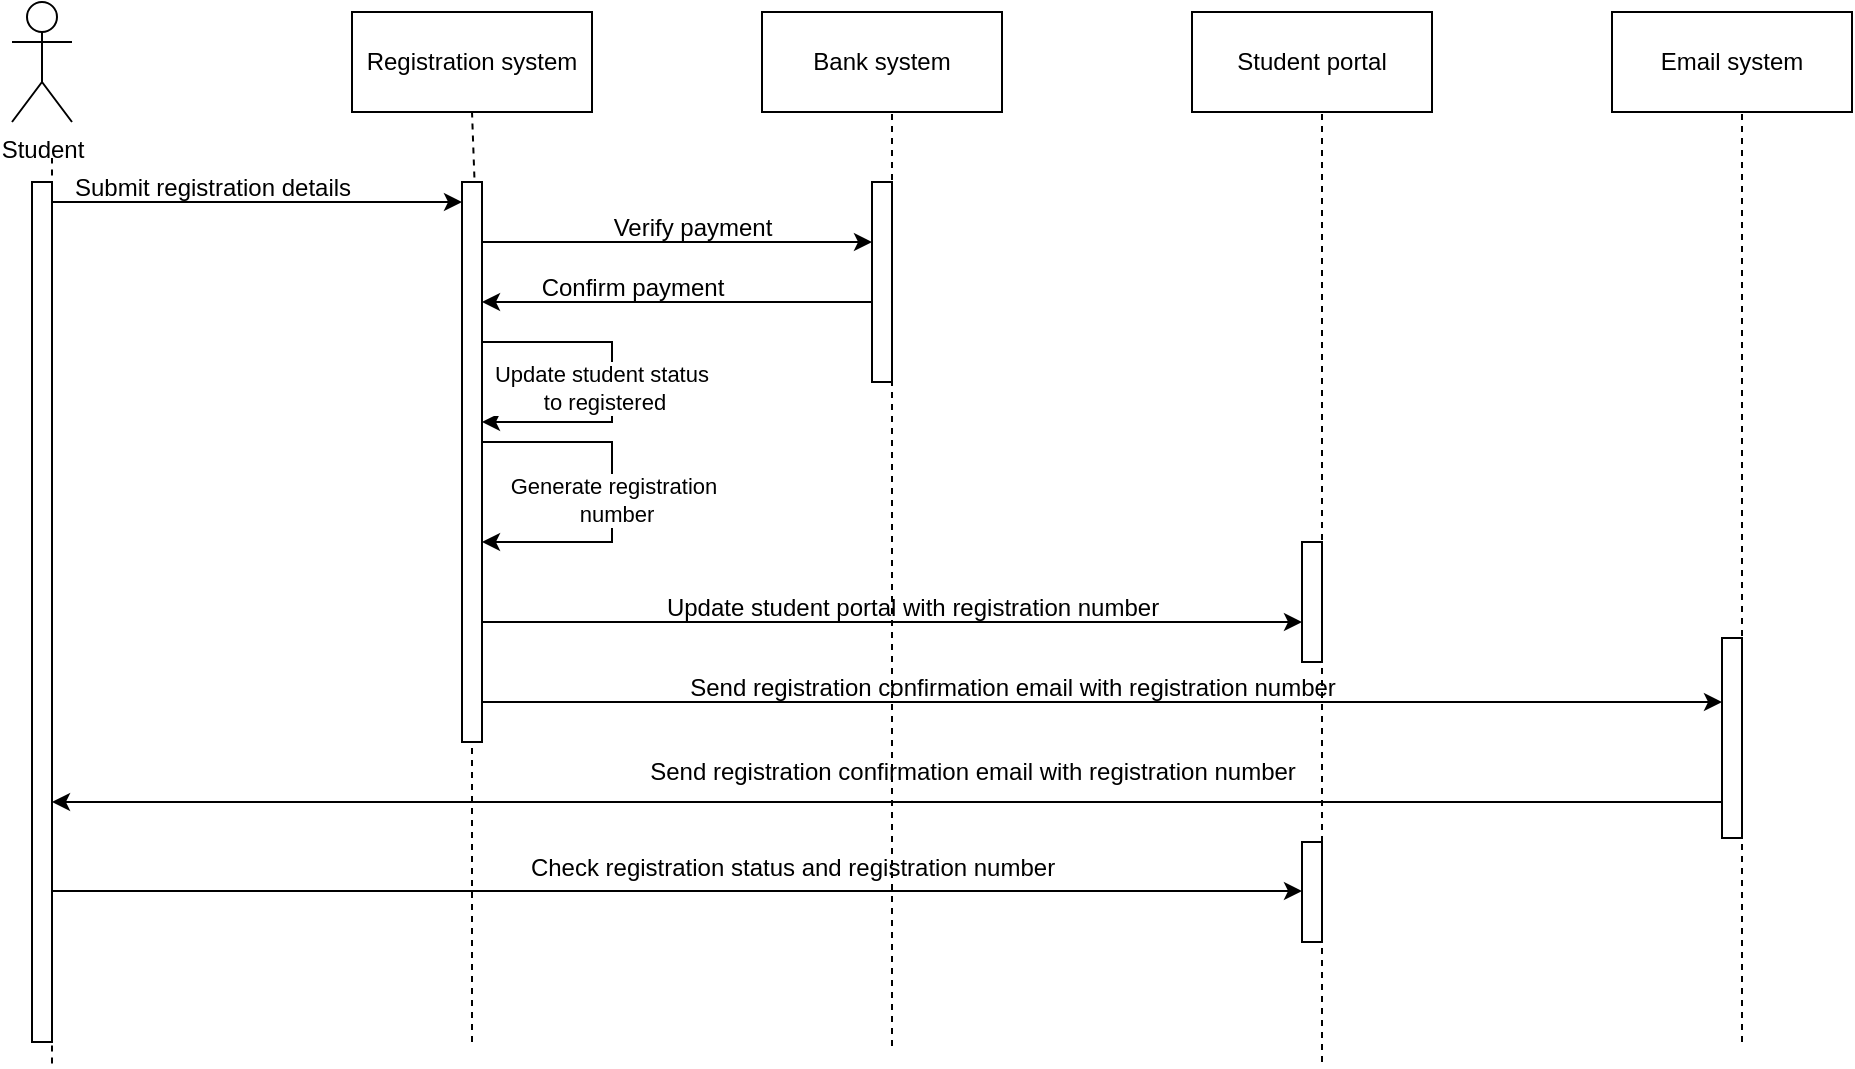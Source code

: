 <mxfile version="24.7.6">
  <diagram name="Page-1" id="PZNZ16DnLTzqI1kYxe6R">
    <mxGraphModel dx="1050" dy="505" grid="1" gridSize="10" guides="1" tooltips="1" connect="1" arrows="1" fold="1" page="1" pageScale="1" pageWidth="850" pageHeight="1100" math="0" shadow="0">
      <root>
        <mxCell id="0" />
        <mxCell id="1" parent="0" />
        <mxCell id="CSYePLHfyMkPTrYN2hg7-1" value="Student" style="shape=umlActor;verticalLabelPosition=bottom;verticalAlign=top;html=1;outlineConnect=0;" vertex="1" parent="1">
          <mxGeometry x="50" y="50" width="30" height="60" as="geometry" />
        </mxCell>
        <mxCell id="CSYePLHfyMkPTrYN2hg7-2" value="Email system" style="rounded=0;whiteSpace=wrap;html=1;" vertex="1" parent="1">
          <mxGeometry x="850" y="55" width="120" height="50" as="geometry" />
        </mxCell>
        <mxCell id="CSYePLHfyMkPTrYN2hg7-3" value="Student portal" style="rounded=0;whiteSpace=wrap;html=1;" vertex="1" parent="1">
          <mxGeometry x="640" y="55" width="120" height="50" as="geometry" />
        </mxCell>
        <mxCell id="CSYePLHfyMkPTrYN2hg7-4" value="Bank system" style="rounded=0;whiteSpace=wrap;html=1;" vertex="1" parent="1">
          <mxGeometry x="425" y="55" width="120" height="50" as="geometry" />
        </mxCell>
        <mxCell id="CSYePLHfyMkPTrYN2hg7-5" value="Registration system" style="rounded=0;whiteSpace=wrap;html=1;" vertex="1" parent="1">
          <mxGeometry x="220" y="55" width="120" height="50" as="geometry" />
        </mxCell>
        <mxCell id="CSYePLHfyMkPTrYN2hg7-8" value="" style="html=1;points=[[0,0,0,0,5],[0,1,0,0,-5],[1,0,0,0,5],[1,1,0,0,-5]];perimeter=orthogonalPerimeter;outlineConnect=0;targetShapes=umlLifeline;portConstraint=eastwest;newEdgeStyle={&quot;curved&quot;:0,&quot;rounded&quot;:0};" vertex="1" parent="1">
          <mxGeometry x="60" y="140" width="10" height="430" as="geometry" />
        </mxCell>
        <mxCell id="CSYePLHfyMkPTrYN2hg7-9" value="" style="html=1;points=[[0,0,0,0,5],[0,1,0,0,-5],[1,0,0,0,5],[1,1,0,0,-5]];perimeter=orthogonalPerimeter;outlineConnect=0;targetShapes=umlLifeline;portConstraint=eastwest;newEdgeStyle={&quot;curved&quot;:0,&quot;rounded&quot;:0};" vertex="1" parent="1">
          <mxGeometry x="275" y="140" width="10" height="280" as="geometry" />
        </mxCell>
        <mxCell id="CSYePLHfyMkPTrYN2hg7-10" value="" style="html=1;points=[[0,0,0,0,5],[0,1,0,0,-5],[1,0,0,0,5],[1,1,0,0,-5]];perimeter=orthogonalPerimeter;outlineConnect=0;targetShapes=umlLifeline;portConstraint=eastwest;newEdgeStyle={&quot;curved&quot;:0,&quot;rounded&quot;:0};" vertex="1" parent="1">
          <mxGeometry x="905" y="368" width="10" height="100" as="geometry" />
        </mxCell>
        <mxCell id="CSYePLHfyMkPTrYN2hg7-11" value="" style="html=1;points=[[0,0,0,0,5],[0,1,0,0,-5],[1,0,0,0,5],[1,1,0,0,-5]];perimeter=orthogonalPerimeter;outlineConnect=0;targetShapes=umlLifeline;portConstraint=eastwest;newEdgeStyle={&quot;curved&quot;:0,&quot;rounded&quot;:0};" vertex="1" parent="1">
          <mxGeometry x="695" y="320" width="10" height="60" as="geometry" />
        </mxCell>
        <mxCell id="CSYePLHfyMkPTrYN2hg7-12" value="" style="html=1;points=[[0,0,0,0,5],[0,1,0,0,-5],[1,0,0,0,5],[1,1,0,0,-5]];perimeter=orthogonalPerimeter;outlineConnect=0;targetShapes=umlLifeline;portConstraint=eastwest;newEdgeStyle={&quot;curved&quot;:0,&quot;rounded&quot;:0};" vertex="1" parent="1">
          <mxGeometry x="480" y="140" width="10" height="100" as="geometry" />
        </mxCell>
        <mxCell id="CSYePLHfyMkPTrYN2hg7-15" value="" style="endArrow=classic;html=1;rounded=0;" edge="1" parent="1" target="CSYePLHfyMkPTrYN2hg7-9">
          <mxGeometry width="50" height="50" relative="1" as="geometry">
            <mxPoint x="70" y="150" as="sourcePoint" />
            <mxPoint x="120" y="100" as="targetPoint" />
          </mxGeometry>
        </mxCell>
        <mxCell id="CSYePLHfyMkPTrYN2hg7-17" value="Submit registration details" style="text;html=1;align=center;verticalAlign=middle;resizable=0;points=[];autosize=1;strokeColor=none;fillColor=none;" vertex="1" parent="1">
          <mxGeometry x="70" y="128" width="160" height="30" as="geometry" />
        </mxCell>
        <mxCell id="CSYePLHfyMkPTrYN2hg7-19" value="" style="endArrow=classic;html=1;rounded=0;" edge="1" parent="1" target="CSYePLHfyMkPTrYN2hg7-12">
          <mxGeometry width="50" height="50" relative="1" as="geometry">
            <mxPoint x="285" y="170" as="sourcePoint" />
            <mxPoint x="490" y="170" as="targetPoint" />
          </mxGeometry>
        </mxCell>
        <mxCell id="CSYePLHfyMkPTrYN2hg7-20" value="Verify payment" style="text;html=1;align=center;verticalAlign=middle;resizable=0;points=[];autosize=1;strokeColor=none;fillColor=none;" vertex="1" parent="1">
          <mxGeometry x="340" y="148" width="100" height="30" as="geometry" />
        </mxCell>
        <mxCell id="CSYePLHfyMkPTrYN2hg7-21" value="" style="endArrow=classic;html=1;rounded=0;" edge="1" parent="1">
          <mxGeometry width="50" height="50" relative="1" as="geometry">
            <mxPoint x="480" y="200" as="sourcePoint" />
            <mxPoint x="285" y="200" as="targetPoint" />
          </mxGeometry>
        </mxCell>
        <mxCell id="CSYePLHfyMkPTrYN2hg7-22" value="Confirm payment" style="text;html=1;align=center;verticalAlign=middle;resizable=0;points=[];autosize=1;strokeColor=none;fillColor=none;" vertex="1" parent="1">
          <mxGeometry x="305" y="178" width="110" height="30" as="geometry" />
        </mxCell>
        <mxCell id="CSYePLHfyMkPTrYN2hg7-26" value="" style="endArrow=classic;html=1;rounded=0;" edge="1" parent="1" target="CSYePLHfyMkPTrYN2hg7-9">
          <mxGeometry relative="1" as="geometry">
            <mxPoint x="285" y="270" as="sourcePoint" />
            <mxPoint x="350" y="310" as="targetPoint" />
            <Array as="points">
              <mxPoint x="350" y="270" />
              <mxPoint x="350" y="320" />
            </Array>
          </mxGeometry>
        </mxCell>
        <mxCell id="CSYePLHfyMkPTrYN2hg7-33" value="Generate registration&amp;nbsp;&lt;div&gt;number&lt;/div&gt;" style="edgeLabel;html=1;align=center;verticalAlign=middle;resizable=0;points=[];" vertex="1" connectable="0" parent="CSYePLHfyMkPTrYN2hg7-26">
          <mxGeometry x="0.038" y="2" relative="1" as="geometry">
            <mxPoint as="offset" />
          </mxGeometry>
        </mxCell>
        <mxCell id="CSYePLHfyMkPTrYN2hg7-28" value="" style="endArrow=classic;html=1;rounded=0;" edge="1" parent="1" target="CSYePLHfyMkPTrYN2hg7-9">
          <mxGeometry relative="1" as="geometry">
            <mxPoint x="285" y="220" as="sourcePoint" />
            <mxPoint x="350" y="260" as="targetPoint" />
            <Array as="points">
              <mxPoint x="350" y="220" />
              <mxPoint x="350" y="260" />
            </Array>
          </mxGeometry>
        </mxCell>
        <mxCell id="CSYePLHfyMkPTrYN2hg7-31" value="Update student status&amp;nbsp;&lt;div&gt;to registered&lt;/div&gt;" style="edgeLabel;html=1;align=center;verticalAlign=middle;resizable=0;points=[];" vertex="1" connectable="0" parent="CSYePLHfyMkPTrYN2hg7-28">
          <mxGeometry x="0.028" y="-4" relative="1" as="geometry">
            <mxPoint as="offset" />
          </mxGeometry>
        </mxCell>
        <mxCell id="CSYePLHfyMkPTrYN2hg7-34" value="" style="endArrow=classic;html=1;rounded=0;" edge="1" parent="1" target="CSYePLHfyMkPTrYN2hg7-11">
          <mxGeometry width="50" height="50" relative="1" as="geometry">
            <mxPoint x="285" y="360" as="sourcePoint" />
            <mxPoint x="335" y="310" as="targetPoint" />
            <Array as="points">
              <mxPoint x="520" y="360" />
            </Array>
          </mxGeometry>
        </mxCell>
        <mxCell id="CSYePLHfyMkPTrYN2hg7-35" value="Update student portal with registration number" style="text;html=1;align=center;verticalAlign=middle;resizable=0;points=[];autosize=1;strokeColor=none;fillColor=none;" vertex="1" parent="1">
          <mxGeometry x="365" y="338" width="270" height="30" as="geometry" />
        </mxCell>
        <mxCell id="CSYePLHfyMkPTrYN2hg7-36" value="" style="endArrow=classic;html=1;rounded=0;" edge="1" parent="1" target="CSYePLHfyMkPTrYN2hg7-10">
          <mxGeometry width="50" height="50" relative="1" as="geometry">
            <mxPoint x="285" y="400" as="sourcePoint" />
            <mxPoint x="490" y="400" as="targetPoint" />
          </mxGeometry>
        </mxCell>
        <mxCell id="CSYePLHfyMkPTrYN2hg7-37" value="Send registration confirmation email with registration number" style="text;html=1;align=center;verticalAlign=middle;resizable=0;points=[];autosize=1;strokeColor=none;fillColor=none;" vertex="1" parent="1">
          <mxGeometry x="375" y="378" width="350" height="30" as="geometry" />
        </mxCell>
        <mxCell id="CSYePLHfyMkPTrYN2hg7-38" value="" style="endArrow=classic;html=1;rounded=0;" edge="1" parent="1">
          <mxGeometry width="50" height="50" relative="1" as="geometry">
            <mxPoint x="905" y="450" as="sourcePoint" />
            <mxPoint x="70" y="450" as="targetPoint" />
          </mxGeometry>
        </mxCell>
        <mxCell id="CSYePLHfyMkPTrYN2hg7-39" value="Send registration confirmation email with registration number" style="text;html=1;align=center;verticalAlign=middle;resizable=0;points=[];autosize=1;strokeColor=none;fillColor=none;" vertex="1" parent="1">
          <mxGeometry x="355" y="420" width="350" height="30" as="geometry" />
        </mxCell>
        <mxCell id="CSYePLHfyMkPTrYN2hg7-40" value="" style="html=1;points=[[0,0,0,0,5],[0,1,0,0,-5],[1,0,0,0,5],[1,1,0,0,-5]];perimeter=orthogonalPerimeter;outlineConnect=0;targetShapes=umlLifeline;portConstraint=eastwest;newEdgeStyle={&quot;curved&quot;:0,&quot;rounded&quot;:0};" vertex="1" parent="1">
          <mxGeometry x="695" y="470" width="10" height="50" as="geometry" />
        </mxCell>
        <mxCell id="CSYePLHfyMkPTrYN2hg7-42" value="" style="endArrow=classic;html=1;rounded=0;" edge="1" parent="1" target="CSYePLHfyMkPTrYN2hg7-40">
          <mxGeometry width="50" height="50" relative="1" as="geometry">
            <mxPoint x="70" y="494.5" as="sourcePoint" />
            <mxPoint x="275" y="494.5" as="targetPoint" />
          </mxGeometry>
        </mxCell>
        <mxCell id="CSYePLHfyMkPTrYN2hg7-43" value="Check registration status and registration number" style="text;html=1;align=center;verticalAlign=middle;resizable=0;points=[];autosize=1;strokeColor=none;fillColor=none;" vertex="1" parent="1">
          <mxGeometry x="295" y="468" width="290" height="30" as="geometry" />
        </mxCell>
        <mxCell id="CSYePLHfyMkPTrYN2hg7-45" value="" style="endArrow=none;dashed=1;html=1;rounded=0;exitX=0.62;exitY=-0.008;exitDx=0;exitDy=0;exitPerimeter=0;" edge="1" parent="1" source="CSYePLHfyMkPTrYN2hg7-9">
          <mxGeometry width="50" height="50" relative="1" as="geometry">
            <mxPoint x="230" y="155" as="sourcePoint" />
            <mxPoint x="280" y="105" as="targetPoint" />
          </mxGeometry>
        </mxCell>
        <mxCell id="CSYePLHfyMkPTrYN2hg7-47" value="" style="endArrow=none;dashed=1;html=1;rounded=0;" edge="1" parent="1">
          <mxGeometry width="50" height="50" relative="1" as="geometry">
            <mxPoint x="280" y="570" as="sourcePoint" />
            <mxPoint x="280" y="420" as="targetPoint" />
          </mxGeometry>
        </mxCell>
        <mxCell id="CSYePLHfyMkPTrYN2hg7-48" value="" style="endArrow=none;dashed=1;html=1;rounded=0;exitX=1;exitY=0;exitDx=0;exitDy=5;exitPerimeter=0;" edge="1" parent="1" source="CSYePLHfyMkPTrYN2hg7-10">
          <mxGeometry width="50" height="50" relative="1" as="geometry">
            <mxPoint x="865" y="155" as="sourcePoint" />
            <mxPoint x="915" y="105" as="targetPoint" />
          </mxGeometry>
        </mxCell>
        <mxCell id="CSYePLHfyMkPTrYN2hg7-49" value="" style="endArrow=none;dashed=1;html=1;rounded=0;exitX=1;exitY=0;exitDx=0;exitDy=5;exitPerimeter=0;" edge="1" parent="1" source="CSYePLHfyMkPTrYN2hg7-11">
          <mxGeometry width="50" height="50" relative="1" as="geometry">
            <mxPoint x="655" y="155" as="sourcePoint" />
            <mxPoint x="705" y="105" as="targetPoint" />
          </mxGeometry>
        </mxCell>
        <mxCell id="CSYePLHfyMkPTrYN2hg7-50" value="" style="endArrow=none;dashed=1;html=1;rounded=0;exitX=1;exitY=0;exitDx=0;exitDy=5;exitPerimeter=0;" edge="1" parent="1" source="CSYePLHfyMkPTrYN2hg7-12">
          <mxGeometry width="50" height="50" relative="1" as="geometry">
            <mxPoint x="440" y="155" as="sourcePoint" />
            <mxPoint x="490" y="105" as="targetPoint" />
          </mxGeometry>
        </mxCell>
        <mxCell id="CSYePLHfyMkPTrYN2hg7-51" value="" style="endArrow=none;dashed=1;html=1;rounded=0;" edge="1" parent="1">
          <mxGeometry width="50" height="50" relative="1" as="geometry">
            <mxPoint x="490" y="572" as="sourcePoint" />
            <mxPoint x="490" y="240" as="targetPoint" />
          </mxGeometry>
        </mxCell>
        <mxCell id="CSYePLHfyMkPTrYN2hg7-52" value="" style="endArrow=none;dashed=1;html=1;rounded=0;" edge="1" parent="1" source="CSYePLHfyMkPTrYN2hg7-40">
          <mxGeometry width="50" height="50" relative="1" as="geometry">
            <mxPoint x="655" y="430" as="sourcePoint" />
            <mxPoint x="705" y="380" as="targetPoint" />
          </mxGeometry>
        </mxCell>
        <mxCell id="CSYePLHfyMkPTrYN2hg7-53" value="" style="endArrow=none;dashed=1;html=1;rounded=0;" edge="1" parent="1">
          <mxGeometry width="50" height="50" relative="1" as="geometry">
            <mxPoint x="705" y="580" as="sourcePoint" />
            <mxPoint x="705" y="520" as="targetPoint" />
          </mxGeometry>
        </mxCell>
        <mxCell id="CSYePLHfyMkPTrYN2hg7-54" value="" style="endArrow=none;dashed=1;html=1;rounded=0;" edge="1" parent="1">
          <mxGeometry width="50" height="50" relative="1" as="geometry">
            <mxPoint x="915" y="570" as="sourcePoint" />
            <mxPoint x="915" y="470" as="targetPoint" />
          </mxGeometry>
        </mxCell>
        <mxCell id="CSYePLHfyMkPTrYN2hg7-55" value="" style="endArrow=none;dashed=1;html=1;rounded=0;" edge="1" parent="1">
          <mxGeometry width="50" height="50" relative="1" as="geometry">
            <mxPoint x="70" y="580.8" as="sourcePoint" />
            <mxPoint x="70" y="128" as="targetPoint" />
          </mxGeometry>
        </mxCell>
      </root>
    </mxGraphModel>
  </diagram>
</mxfile>
